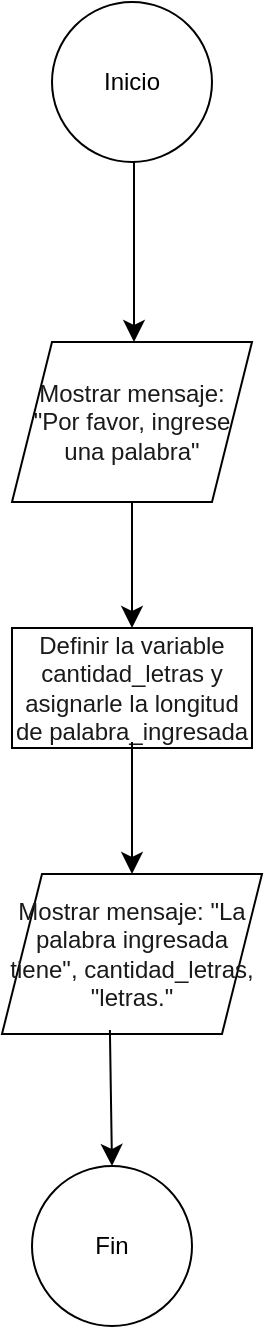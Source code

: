<mxfile version="28.2.1">
  <diagram name="Página-1" id="zCmsmUU4U3FBMWB6ayuV">
    <mxGraphModel dx="629" dy="791" grid="1" gridSize="10" guides="1" tooltips="1" connect="1" arrows="1" fold="1" page="1" pageScale="1" pageWidth="827" pageHeight="1169" math="0" shadow="0">
      <root>
        <mxCell id="0" />
        <mxCell id="1" parent="0" />
        <mxCell id="RdoNcve06VgWnHn2P4X--1" value="Inicio" style="ellipse;whiteSpace=wrap;html=1;aspect=fixed;" vertex="1" parent="1">
          <mxGeometry x="270" y="130" width="80" height="80" as="geometry" />
        </mxCell>
        <mxCell id="RdoNcve06VgWnHn2P4X--2" value="&lt;span style=&quot;color: rgb(26, 26, 26);&quot;&gt;Mostrar mensaje: &quot;Por favor, ingrese una palabra&quot;&lt;/span&gt;" style="shape=parallelogram;perimeter=parallelogramPerimeter;whiteSpace=wrap;html=1;fixedSize=1;" vertex="1" parent="1">
          <mxGeometry x="250" y="300" width="120" height="80" as="geometry" />
        </mxCell>
        <mxCell id="RdoNcve06VgWnHn2P4X--3" value="" style="endArrow=classic;html=1;rounded=0;fontSize=12;startSize=8;endSize=8;curved=1;exitX=0.5;exitY=1;exitDx=0;exitDy=0;entryX=0.5;entryY=0;entryDx=0;entryDy=0;" edge="1" parent="1">
          <mxGeometry width="50" height="50" relative="1" as="geometry">
            <mxPoint x="311" y="210" as="sourcePoint" />
            <mxPoint x="311" y="300" as="targetPoint" />
          </mxGeometry>
        </mxCell>
        <mxCell id="RdoNcve06VgWnHn2P4X--4" value="&lt;span style=&quot;color: rgb(26, 26, 26);&quot;&gt;Definir la variable cantidad_letras y asignarle la longitud de palabra_ingresada&lt;/span&gt;" style="rounded=0;whiteSpace=wrap;html=1;" vertex="1" parent="1">
          <mxGeometry x="250" y="443" width="120" height="60" as="geometry" />
        </mxCell>
        <mxCell id="RdoNcve06VgWnHn2P4X--5" value="" style="endArrow=classic;html=1;rounded=0;fontSize=12;startSize=8;endSize=8;curved=1;exitX=0.5;exitY=1;exitDx=0;exitDy=0;entryX=0.5;entryY=0;entryDx=0;entryDy=0;" edge="1" parent="1" source="RdoNcve06VgWnHn2P4X--2" target="RdoNcve06VgWnHn2P4X--4">
          <mxGeometry width="50" height="50" relative="1" as="geometry">
            <mxPoint x="300" y="430" as="sourcePoint" />
            <mxPoint x="350" y="380" as="targetPoint" />
          </mxGeometry>
        </mxCell>
        <mxCell id="RdoNcve06VgWnHn2P4X--6" value="&lt;span style=&quot;color: rgb(26, 26, 26);&quot;&gt;Mostrar mensaje: &quot;La palabra ingresada tiene&quot;, cantidad_letras, &quot;letras.&quot;&lt;/span&gt;" style="shape=parallelogram;perimeter=parallelogramPerimeter;whiteSpace=wrap;html=1;fixedSize=1;" vertex="1" parent="1">
          <mxGeometry x="245" y="566" width="130" height="80" as="geometry" />
        </mxCell>
        <mxCell id="RdoNcve06VgWnHn2P4X--7" value="" style="endArrow=classic;html=1;rounded=0;fontSize=12;startSize=8;endSize=8;curved=1;entryX=0.5;entryY=0;entryDx=0;entryDy=0;" edge="1" parent="1" target="RdoNcve06VgWnHn2P4X--6">
          <mxGeometry width="50" height="50" relative="1" as="geometry">
            <mxPoint x="310" y="500" as="sourcePoint" />
            <mxPoint x="350" y="380" as="targetPoint" />
          </mxGeometry>
        </mxCell>
        <mxCell id="RdoNcve06VgWnHn2P4X--8" value="Fin" style="ellipse;whiteSpace=wrap;html=1;aspect=fixed;" vertex="1" parent="1">
          <mxGeometry x="260" y="712" width="80" height="80" as="geometry" />
        </mxCell>
        <mxCell id="RdoNcve06VgWnHn2P4X--9" value="" style="endArrow=classic;html=1;rounded=0;fontSize=12;startSize=8;endSize=8;curved=1;entryX=0.5;entryY=0;entryDx=0;entryDy=0;exitX=0.415;exitY=0.975;exitDx=0;exitDy=0;exitPerimeter=0;" edge="1" parent="1" source="RdoNcve06VgWnHn2P4X--6" target="RdoNcve06VgWnHn2P4X--8">
          <mxGeometry width="50" height="50" relative="1" as="geometry">
            <mxPoint x="300" y="650" as="sourcePoint" />
            <mxPoint x="350" y="380" as="targetPoint" />
          </mxGeometry>
        </mxCell>
      </root>
    </mxGraphModel>
  </diagram>
</mxfile>
